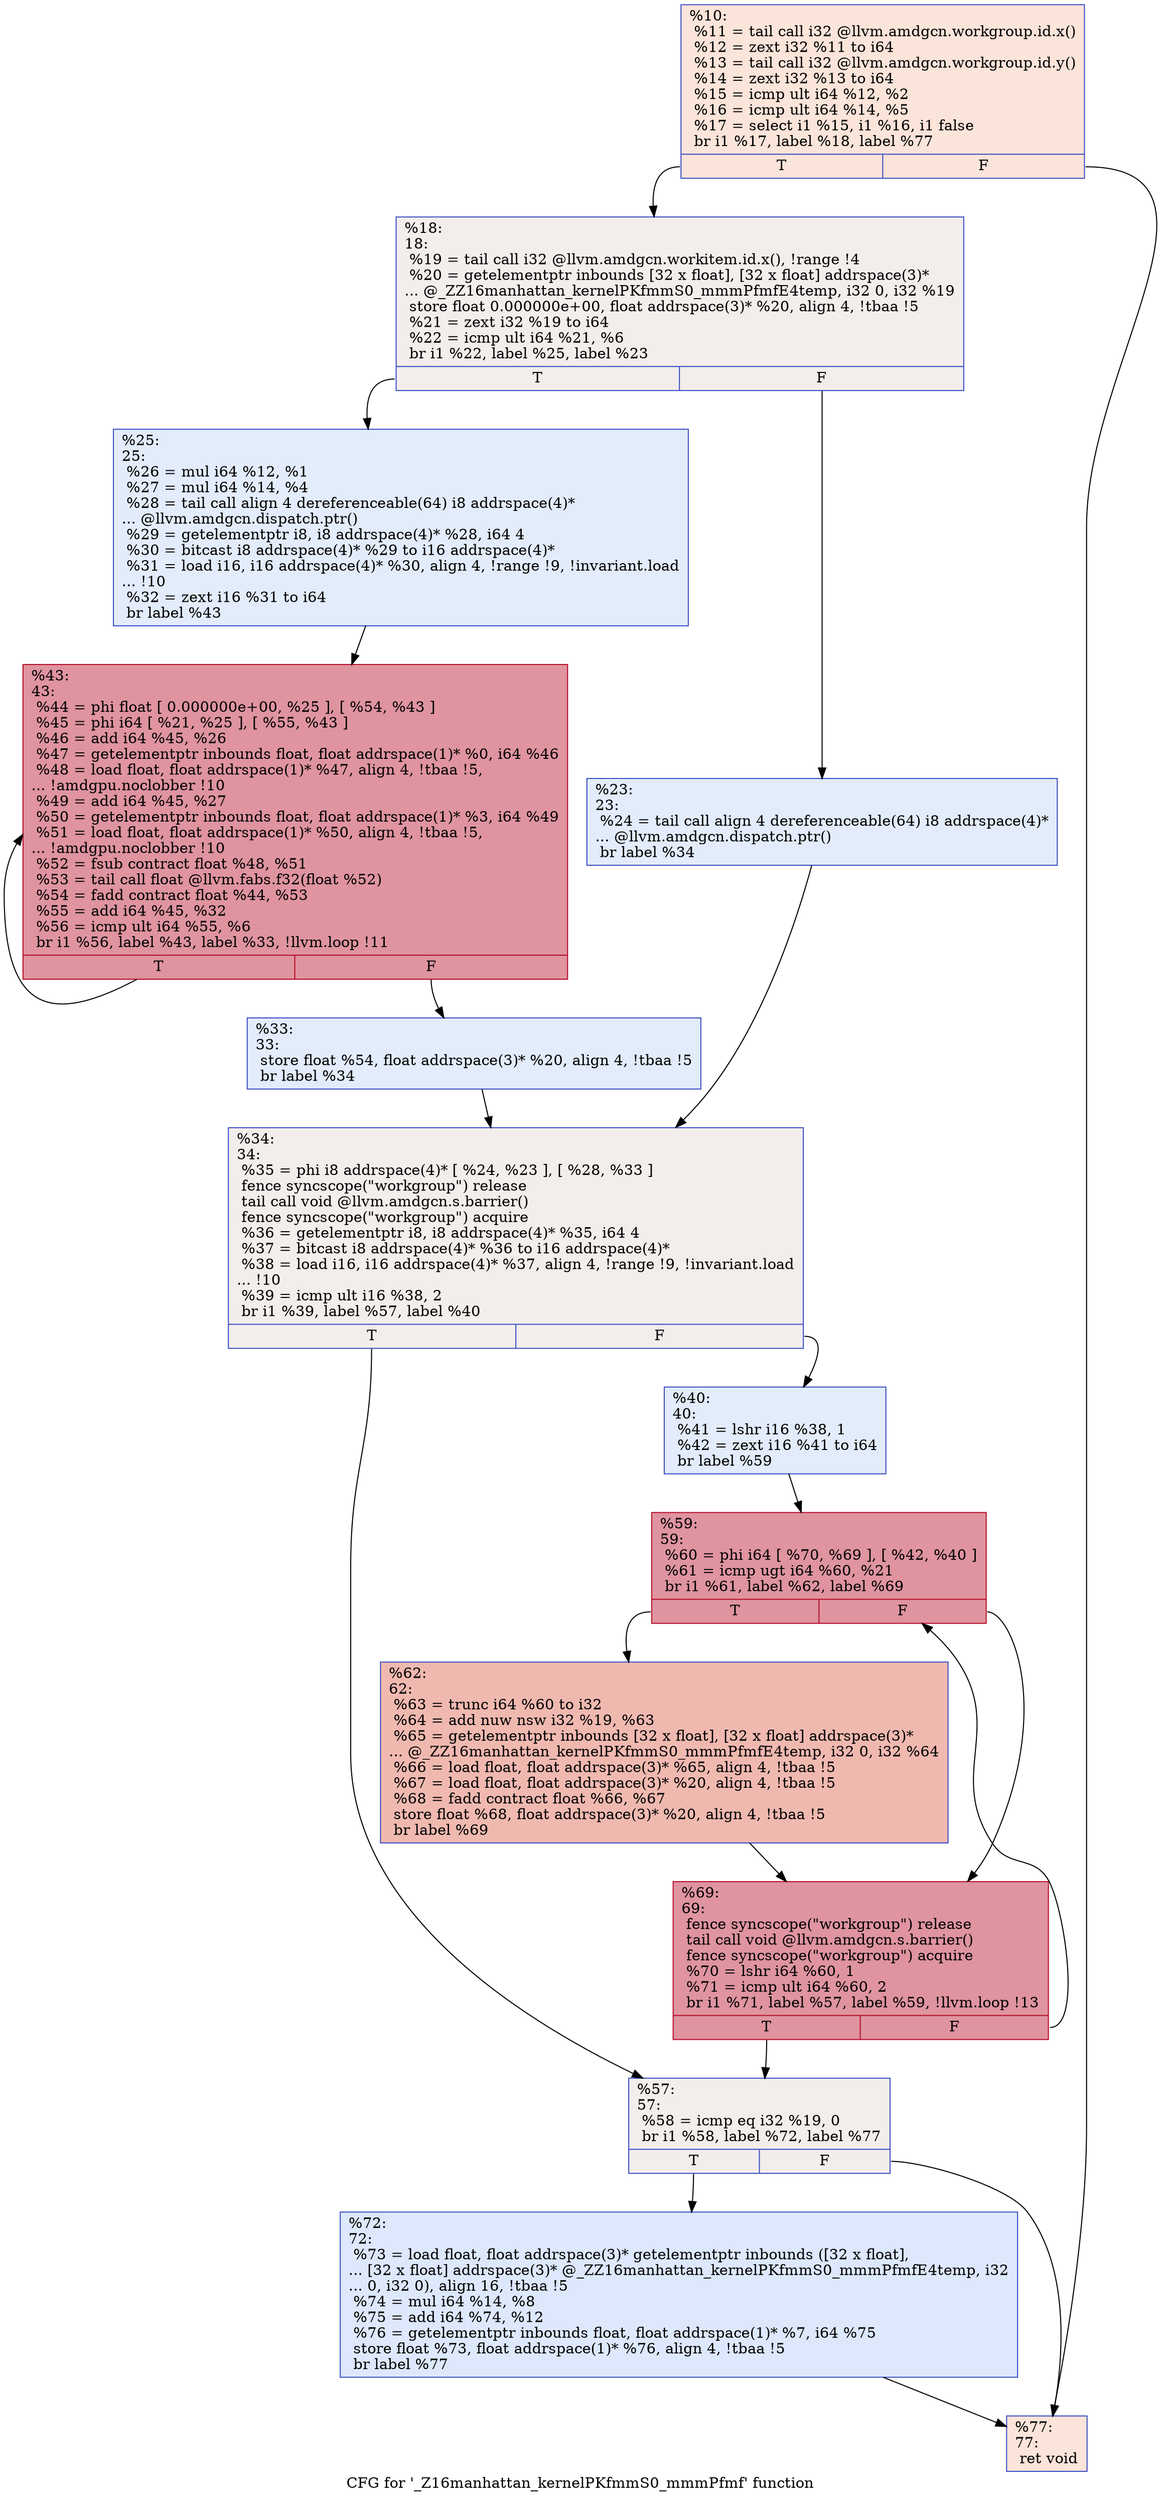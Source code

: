 digraph "CFG for '_Z16manhattan_kernelPKfmmS0_mmmPfmf' function" {
	label="CFG for '_Z16manhattan_kernelPKfmmS0_mmmPfmf' function";

	Node0x51af650 [shape=record,color="#3d50c3ff", style=filled, fillcolor="#f5c1a970",label="{%10:\l  %11 = tail call i32 @llvm.amdgcn.workgroup.id.x()\l  %12 = zext i32 %11 to i64\l  %13 = tail call i32 @llvm.amdgcn.workgroup.id.y()\l  %14 = zext i32 %13 to i64\l  %15 = icmp ult i64 %12, %2\l  %16 = icmp ult i64 %14, %5\l  %17 = select i1 %15, i1 %16, i1 false\l  br i1 %17, label %18, label %77\l|{<s0>T|<s1>F}}"];
	Node0x51af650:s0 -> Node0x51af360;
	Node0x51af650:s1 -> Node0x51b0b50;
	Node0x51af360 [shape=record,color="#3d50c3ff", style=filled, fillcolor="#e3d9d370",label="{%18:\l18:                                               \l  %19 = tail call i32 @llvm.amdgcn.workitem.id.x(), !range !4\l  %20 = getelementptr inbounds [32 x float], [32 x float] addrspace(3)*\l... @_ZZ16manhattan_kernelPKfmmS0_mmmPfmfE4temp, i32 0, i32 %19\l  store float 0.000000e+00, float addrspace(3)* %20, align 4, !tbaa !5\l  %21 = zext i32 %19 to i64\l  %22 = icmp ult i64 %21, %6\l  br i1 %22, label %25, label %23\l|{<s0>T|<s1>F}}"];
	Node0x51af360:s0 -> Node0x51b2850;
	Node0x51af360:s1 -> Node0x51b28e0;
	Node0x51b28e0 [shape=record,color="#3d50c3ff", style=filled, fillcolor="#bfd3f670",label="{%23:\l23:                                               \l  %24 = tail call align 4 dereferenceable(64) i8 addrspace(4)*\l... @llvm.amdgcn.dispatch.ptr()\l  br label %34\l}"];
	Node0x51b28e0 -> Node0x51b2bd0;
	Node0x51b2850 [shape=record,color="#3d50c3ff", style=filled, fillcolor="#bfd3f670",label="{%25:\l25:                                               \l  %26 = mul i64 %12, %1\l  %27 = mul i64 %14, %4\l  %28 = tail call align 4 dereferenceable(64) i8 addrspace(4)*\l... @llvm.amdgcn.dispatch.ptr()\l  %29 = getelementptr i8, i8 addrspace(4)* %28, i64 4\l  %30 = bitcast i8 addrspace(4)* %29 to i16 addrspace(4)*\l  %31 = load i16, i16 addrspace(4)* %30, align 4, !range !9, !invariant.load\l... !10\l  %32 = zext i16 %31 to i64\l  br label %43\l}"];
	Node0x51b2850 -> Node0x51b0340;
	Node0x51b35e0 [shape=record,color="#3d50c3ff", style=filled, fillcolor="#bfd3f670",label="{%33:\l33:                                               \l  store float %54, float addrspace(3)* %20, align 4, !tbaa !5\l  br label %34\l}"];
	Node0x51b35e0 -> Node0x51b2bd0;
	Node0x51b2bd0 [shape=record,color="#3d50c3ff", style=filled, fillcolor="#e3d9d370",label="{%34:\l34:                                               \l  %35 = phi i8 addrspace(4)* [ %24, %23 ], [ %28, %33 ]\l  fence syncscope(\"workgroup\") release\l  tail call void @llvm.amdgcn.s.barrier()\l  fence syncscope(\"workgroup\") acquire\l  %36 = getelementptr i8, i8 addrspace(4)* %35, i64 4\l  %37 = bitcast i8 addrspace(4)* %36 to i16 addrspace(4)*\l  %38 = load i16, i16 addrspace(4)* %37, align 4, !range !9, !invariant.load\l... !10\l  %39 = icmp ult i16 %38, 2\l  br i1 %39, label %57, label %40\l|{<s0>T|<s1>F}}"];
	Node0x51b2bd0:s0 -> Node0x51b4f90;
	Node0x51b2bd0:s1 -> Node0x51b5020;
	Node0x51b5020 [shape=record,color="#3d50c3ff", style=filled, fillcolor="#bfd3f670",label="{%40:\l40:                                               \l  %41 = lshr i16 %38, 1\l  %42 = zext i16 %41 to i64\l  br label %59\l}"];
	Node0x51b5020 -> Node0x51b5290;
	Node0x51b0340 [shape=record,color="#b70d28ff", style=filled, fillcolor="#b70d2870",label="{%43:\l43:                                               \l  %44 = phi float [ 0.000000e+00, %25 ], [ %54, %43 ]\l  %45 = phi i64 [ %21, %25 ], [ %55, %43 ]\l  %46 = add i64 %45, %26\l  %47 = getelementptr inbounds float, float addrspace(1)* %0, i64 %46\l  %48 = load float, float addrspace(1)* %47, align 4, !tbaa !5,\l... !amdgpu.noclobber !10\l  %49 = add i64 %45, %27\l  %50 = getelementptr inbounds float, float addrspace(1)* %3, i64 %49\l  %51 = load float, float addrspace(1)* %50, align 4, !tbaa !5,\l... !amdgpu.noclobber !10\l  %52 = fsub contract float %48, %51\l  %53 = tail call float @llvm.fabs.f32(float %52)\l  %54 = fadd contract float %44, %53\l  %55 = add i64 %45, %32\l  %56 = icmp ult i64 %55, %6\l  br i1 %56, label %43, label %33, !llvm.loop !11\l|{<s0>T|<s1>F}}"];
	Node0x51b0340:s0 -> Node0x51b0340;
	Node0x51b0340:s1 -> Node0x51b35e0;
	Node0x51b4f90 [shape=record,color="#3d50c3ff", style=filled, fillcolor="#e3d9d370",label="{%57:\l57:                                               \l  %58 = icmp eq i32 %19, 0\l  br i1 %58, label %72, label %77\l|{<s0>T|<s1>F}}"];
	Node0x51b4f90:s0 -> Node0x51b5f00;
	Node0x51b4f90:s1 -> Node0x51b0b50;
	Node0x51b5290 [shape=record,color="#b70d28ff", style=filled, fillcolor="#b70d2870",label="{%59:\l59:                                               \l  %60 = phi i64 [ %70, %69 ], [ %42, %40 ]\l  %61 = icmp ugt i64 %60, %21\l  br i1 %61, label %62, label %69\l|{<s0>T|<s1>F}}"];
	Node0x51b5290:s0 -> Node0x51b61d0;
	Node0x51b5290:s1 -> Node0x51b6000;
	Node0x51b61d0 [shape=record,color="#3d50c3ff", style=filled, fillcolor="#de614d70",label="{%62:\l62:                                               \l  %63 = trunc i64 %60 to i32\l  %64 = add nuw nsw i32 %19, %63\l  %65 = getelementptr inbounds [32 x float], [32 x float] addrspace(3)*\l... @_ZZ16manhattan_kernelPKfmmS0_mmmPfmfE4temp, i32 0, i32 %64\l  %66 = load float, float addrspace(3)* %65, align 4, !tbaa !5\l  %67 = load float, float addrspace(3)* %20, align 4, !tbaa !5\l  %68 = fadd contract float %66, %67\l  store float %68, float addrspace(3)* %20, align 4, !tbaa !5\l  br label %69\l}"];
	Node0x51b61d0 -> Node0x51b6000;
	Node0x51b6000 [shape=record,color="#b70d28ff", style=filled, fillcolor="#b70d2870",label="{%69:\l69:                                               \l  fence syncscope(\"workgroup\") release\l  tail call void @llvm.amdgcn.s.barrier()\l  fence syncscope(\"workgroup\") acquire\l  %70 = lshr i64 %60, 1\l  %71 = icmp ult i64 %60, 2\l  br i1 %71, label %57, label %59, !llvm.loop !13\l|{<s0>T|<s1>F}}"];
	Node0x51b6000:s0 -> Node0x51b4f90;
	Node0x51b6000:s1 -> Node0x51b5290;
	Node0x51b5f00 [shape=record,color="#3d50c3ff", style=filled, fillcolor="#b2ccfb70",label="{%72:\l72:                                               \l  %73 = load float, float addrspace(3)* getelementptr inbounds ([32 x float],\l... [32 x float] addrspace(3)* @_ZZ16manhattan_kernelPKfmmS0_mmmPfmfE4temp, i32\l... 0, i32 0), align 16, !tbaa !5\l  %74 = mul i64 %14, %8\l  %75 = add i64 %74, %12\l  %76 = getelementptr inbounds float, float addrspace(1)* %7, i64 %75\l  store float %73, float addrspace(1)* %76, align 4, !tbaa !5\l  br label %77\l}"];
	Node0x51b5f00 -> Node0x51b0b50;
	Node0x51b0b50 [shape=record,color="#3d50c3ff", style=filled, fillcolor="#f5c1a970",label="{%77:\l77:                                               \l  ret void\l}"];
}
